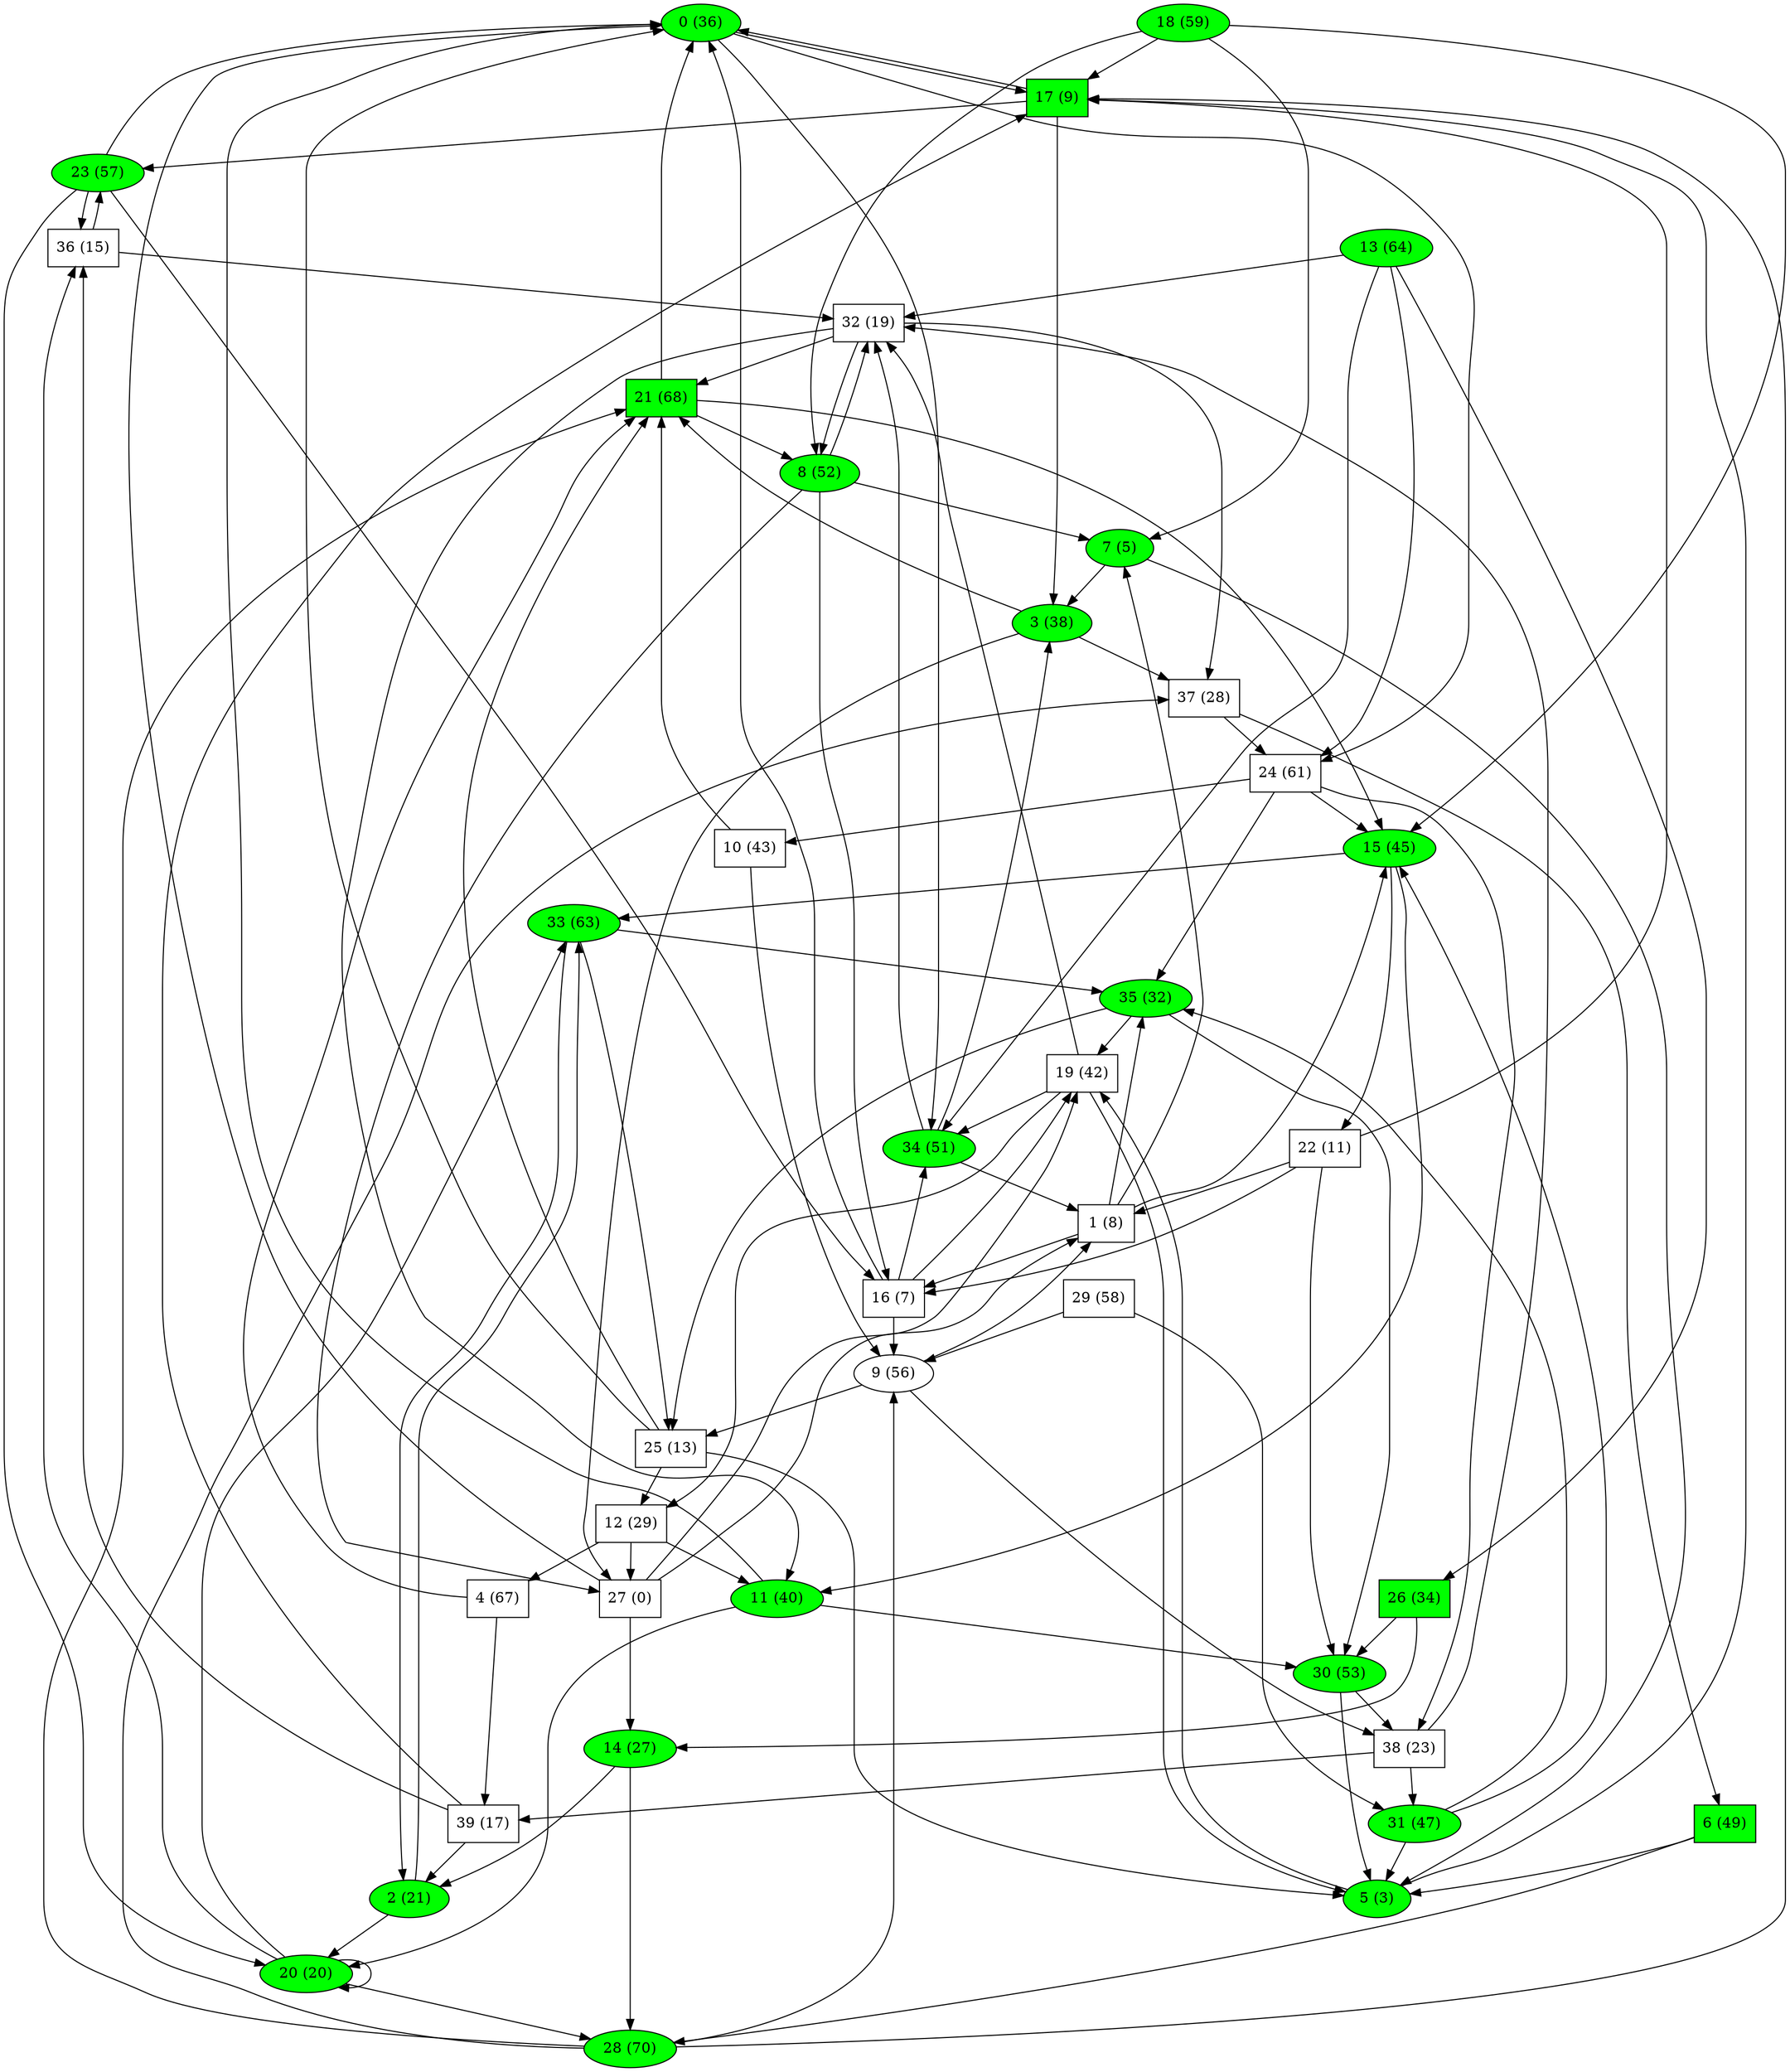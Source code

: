 digraph G { 
0[label="\N (36)" , style=filled, fillcolor=green ]
0->17
0->24
0->34
1[label="\N (8)", color=black, shape=polygon ]
1->7
1->15
1->16
1->35
2[label="\N (21)" , style=filled, fillcolor=green ]
2->20
2->33
3[label="\N (38)" , style=filled, fillcolor=green ]
3->21
3->27
3->37
4[label="\N (67)", color=black, shape=polygon ]
4->21
4->39
5[label="\N (3)" , style=filled, fillcolor=green ]
5->17
5->19
6[label="\N (49)", fillcolor=green, style=filled, shape=polygon ]
6->5
6->28
7[label="\N (5)" , style=filled, fillcolor=green ]
7->3
7->5
8[label="\N (52)" , style=filled, fillcolor=green ]
8->7
8->16
8->27
8->32
9[label="\N (56)" , color=black ]
9->1
9->25
9->38
10[label="\N (43)", color=black, shape=polygon ]
10->9
10->21
11[label="\N (40)" , style=filled, fillcolor=green ]
11->0
11->20
11->30
12[label="\N (29)", color=black, shape=polygon ]
12->4
12->11
12->27
13[label="\N (64)" , style=filled, fillcolor=green ]
13->24
13->26
13->32
13->34
14[label="\N (27)" , style=filled, fillcolor=green ]
14->2
14->28
15[label="\N (45)" , style=filled, fillcolor=green ]
15->11
15->22
15->33
16[label="\N (7)", color=black, shape=polygon ]
16->0
16->9
16->19
16->34
17[label="\N (9)", fillcolor=green, style=filled, shape=polygon ]
17->0
17->3
17->23
18[label="\N (59)" , style=filled, fillcolor=green ]
18->7
18->8
18->15
18->17
19[label="\N (42)", color=black, shape=polygon ]
19->5
19->12
19->32
19->34
20[label="\N (20)" , style=filled, fillcolor=green ]
20->20
20->28
20->33
20->36
21[label="\N (68)", fillcolor=green, style=filled, shape=polygon ]
21->0
21->8
21->15
22[label="\N (11)", color=black, shape=polygon ]
22->1
22->16
22->17
22->30
23[label="\N (57)" , style=filled, fillcolor=green ]
23->0
23->16
23->20
23->36
24[label="\N (61)", color=black, shape=polygon ]
24->10
24->15
24->35
24->38
25[label="\N (13)", color=black, shape=polygon ]
25->0
25->5
25->12
25->21
26[label="\N (34)", fillcolor=green, style=filled, shape=polygon ]
26->14
26->30
27[label="\N (0)", color=black, shape=polygon ]
27->0
27->1
27->14
27->19
28[label="\N (70)" , style=filled, fillcolor=green ]
28->9
28->17
28->21
28->37
29[label="\N (58)", color=black, shape=polygon ]
29->9
29->31
30[label="\N (53)" , style=filled, fillcolor=green ]
30->5
30->38
31[label="\N (47)" , style=filled, fillcolor=green ]
31->5
31->15
31->35
32[label="\N (19)", color=black, shape=polygon ]
32->8
32->11
32->21
32->37
33[label="\N (63)" , style=filled, fillcolor=green ]
33->2
33->25
33->35
34[label="\N (51)" , style=filled, fillcolor=green ]
34->1
34->3
34->32
35[label="\N (32)" , style=filled, fillcolor=green ]
35->19
35->25
35->30
36[label="\N (15)", color=black, shape=polygon ]
36->23
36->32
37[label="\N (28)", color=black, shape=polygon ]
37->6
37->24
38[label="\N (23)", color=black, shape=polygon ]
38->31
38->32
38->39
39[label="\N (17)", color=black, shape=polygon ]
39->2
39->17
39->36
}

